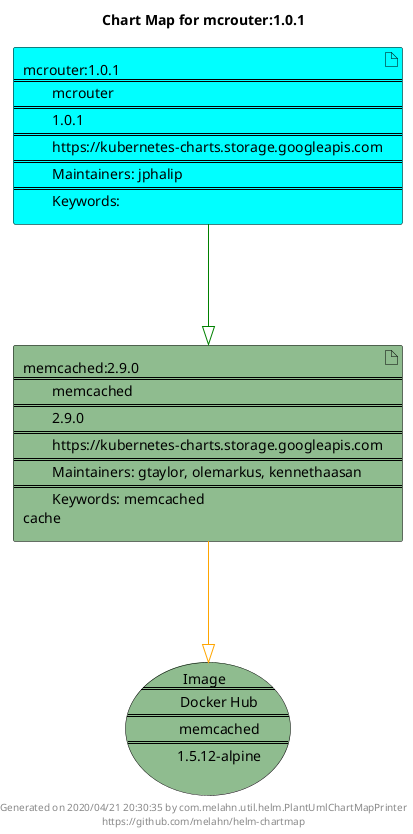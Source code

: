 @startuml
skinparam linetype ortho
skinparam backgroundColor white
skinparam usecaseBorderColor black
skinparam usecaseArrowColor LightSlateGray
skinparam artifactBorderColor black
skinparam artifactArrowColor LightSlateGray

title Chart Map for mcrouter:1.0.1

'There are 2 referenced Helm Charts
artifact "mcrouter:1.0.1\n====\n\tmcrouter\n====\n\t1.0.1\n====\n\thttps://kubernetes-charts.storage.googleapis.com\n====\n\tMaintainers: jphalip\n====\n\tKeywords: " as mcrouter_1_0_1 #Aqua
artifact "memcached:2.9.0\n====\n\tmemcached\n====\n\t2.9.0\n====\n\thttps://kubernetes-charts.storage.googleapis.com\n====\n\tMaintainers: gtaylor, olemarkus, kennethaasan\n====\n\tKeywords: memcached\ncache" as memcached_2_9_0 #DarkSeaGreen

'There is one referenced Docker Image
usecase "Image\n====\n\tDocker Hub\n====\n\tmemcached\n====\n\t1.5.12-alpine" as memcached_1_5_12_alpine #DarkSeaGreen

'Chart Dependencies
mcrouter_1_0_1--[#green]-|>memcached_2_9_0
memcached_2_9_0--[#orange]-|>memcached_1_5_12_alpine

center footer Generated on 2020/04/21 20:30:35 by com.melahn.util.helm.PlantUmlChartMapPrinter\nhttps://github.com/melahn/helm-chartmap
@enduml
